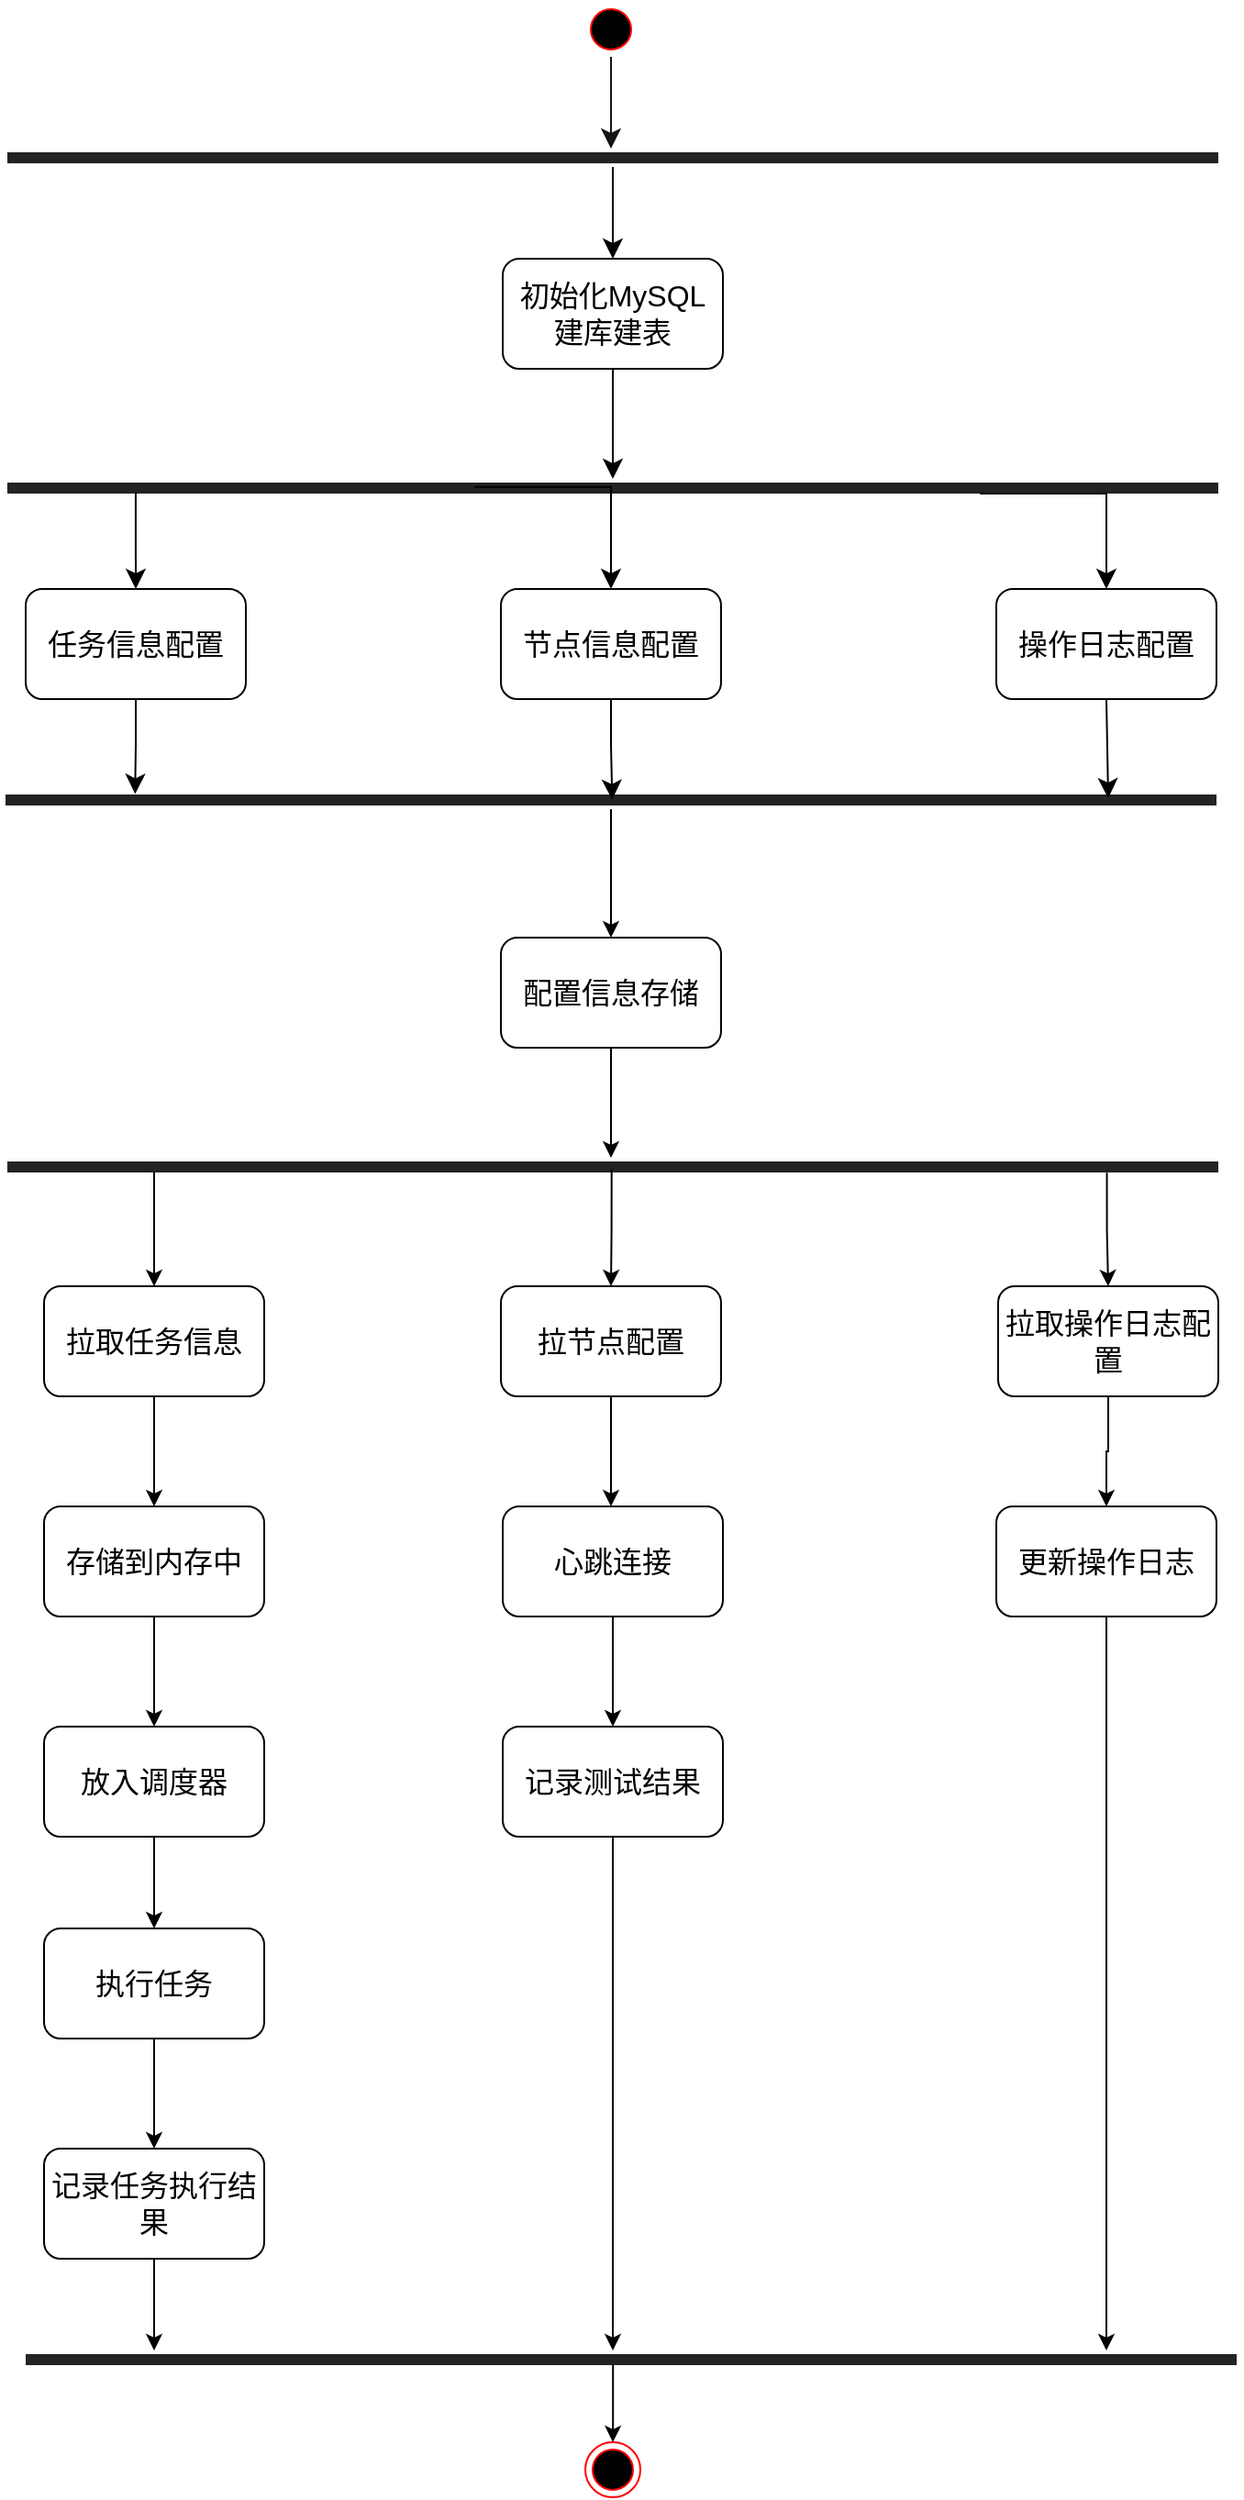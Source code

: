 <mxfile version="21.6.8" type="github">
  <diagram name="第 1 页" id="Glrq0b3XtB9Ty7BmjGbc">
    <mxGraphModel dx="1060" dy="562" grid="1" gridSize="10" guides="1" tooltips="1" connect="1" arrows="1" fold="1" page="1" pageScale="1" pageWidth="827" pageHeight="1169" math="0" shadow="0">
      <root>
        <mxCell id="0" />
        <mxCell id="1" parent="0" />
        <mxCell id="0Vx3oVSOO34UToJLFlZD-5" value="" style="ellipse;html=1;shape=startState;fillColor=#000000;strokeColor=#ff0000;" parent="1" vertex="1">
          <mxGeometry x="384" y="80" width="30" height="30" as="geometry" />
        </mxCell>
        <mxCell id="0Vx3oVSOO34UToJLFlZD-6" value="" style="edgeStyle=orthogonalEdgeStyle;html=1;verticalAlign=bottom;endArrow=classic;endSize=8;strokeColor=#151313;rounded=0;endFill=1;" parent="1" source="0Vx3oVSOO34UToJLFlZD-5" edge="1">
          <mxGeometry relative="1" as="geometry">
            <mxPoint x="399" y="160" as="targetPoint" />
          </mxGeometry>
        </mxCell>
        <mxCell id="0Vx3oVSOO34UToJLFlZD-9" value="" style="shape=line;html=1;strokeWidth=6;strokeColor=#242323;" parent="1" vertex="1">
          <mxGeometry x="70" y="160" width="660" height="10" as="geometry" />
        </mxCell>
        <mxCell id="0Vx3oVSOO34UToJLFlZD-10" value="" style="edgeStyle=orthogonalEdgeStyle;html=1;verticalAlign=bottom;endArrow=classic;endSize=8;strokeColor=#000000;rounded=0;endFill=1;" parent="1" source="0Vx3oVSOO34UToJLFlZD-9" edge="1">
          <mxGeometry relative="1" as="geometry">
            <mxPoint x="400" y="220" as="targetPoint" />
          </mxGeometry>
        </mxCell>
        <mxCell id="0Vx3oVSOO34UToJLFlZD-12" value="&lt;font style=&quot;font-size: 16px;&quot;&gt;初始化MySQL&lt;br&gt;建库建表&lt;/font&gt;" style="rounded=1;whiteSpace=wrap;html=1;" parent="1" vertex="1">
          <mxGeometry x="340" y="220" width="120" height="60" as="geometry" />
        </mxCell>
        <mxCell id="0Vx3oVSOO34UToJLFlZD-15" value="" style="edgeStyle=orthogonalEdgeStyle;html=1;verticalAlign=bottom;endArrow=classic;endSize=8;strokeColor=#000000;rounded=0;exitX=0.5;exitY=1;exitDx=0;exitDy=0;endFill=1;" parent="1" source="0Vx3oVSOO34UToJLFlZD-12" edge="1">
          <mxGeometry relative="1" as="geometry">
            <mxPoint x="400" y="340" as="targetPoint" />
            <mxPoint x="410" y="180" as="sourcePoint" />
          </mxGeometry>
        </mxCell>
        <mxCell id="0Vx3oVSOO34UToJLFlZD-18" value="" style="shape=line;html=1;strokeWidth=6;strokeColor=#242323;" parent="1" vertex="1">
          <mxGeometry x="70" y="340" width="660" height="10" as="geometry" />
        </mxCell>
        <mxCell id="0Vx3oVSOO34UToJLFlZD-25" value="" style="edgeStyle=orthogonalEdgeStyle;html=1;verticalAlign=bottom;endArrow=classic;endSize=8;strokeColor=#000000;rounded=0;entryX=0.5;entryY=0;entryDx=0;entryDy=0;exitX=0.106;exitY=0.743;exitDx=0;exitDy=0;exitPerimeter=0;endFill=1;" parent="1" source="0Vx3oVSOO34UToJLFlZD-18" target="0Vx3oVSOO34UToJLFlZD-26" edge="1">
          <mxGeometry relative="1" as="geometry">
            <mxPoint x="270" y="410" as="targetPoint" />
            <mxPoint x="300" y="348" as="sourcePoint" />
          </mxGeometry>
        </mxCell>
        <mxCell id="0Vx3oVSOO34UToJLFlZD-26" value="&lt;font style=&quot;font-size: 16px;&quot;&gt;任务信息配置&lt;/font&gt;" style="rounded=1;whiteSpace=wrap;html=1;" parent="1" vertex="1">
          <mxGeometry x="80" y="400" width="120" height="60" as="geometry" />
        </mxCell>
        <mxCell id="0Vx3oVSOO34UToJLFlZD-28" value="&lt;font style=&quot;font-size: 16px;&quot;&gt;节点信息配置&lt;/font&gt;" style="rounded=1;whiteSpace=wrap;html=1;" parent="1" vertex="1">
          <mxGeometry x="339" y="400" width="120" height="60" as="geometry" />
        </mxCell>
        <mxCell id="0Vx3oVSOO34UToJLFlZD-29" value="" style="edgeStyle=orthogonalEdgeStyle;html=1;verticalAlign=bottom;endArrow=classic;endSize=8;strokeColor=#000000;rounded=0;entryX=0.5;entryY=0;entryDx=0;entryDy=0;endFill=1;" parent="1" target="0Vx3oVSOO34UToJLFlZD-30" edge="1">
          <mxGeometry relative="1" as="geometry">
            <mxPoint x="560" y="410" as="targetPoint" />
            <mxPoint x="600" y="348" as="sourcePoint" />
            <Array as="points">
              <mxPoint x="600" y="348" />
            </Array>
          </mxGeometry>
        </mxCell>
        <mxCell id="0Vx3oVSOO34UToJLFlZD-30" value="&lt;font style=&quot;font-size: 16px;&quot;&gt;操作日志配置&lt;/font&gt;" style="rounded=1;whiteSpace=wrap;html=1;" parent="1" vertex="1">
          <mxGeometry x="609" y="400" width="120" height="60" as="geometry" />
        </mxCell>
        <mxCell id="0Vx3oVSOO34UToJLFlZD-37" value="" style="edgeStyle=orthogonalEdgeStyle;html=1;verticalAlign=bottom;endArrow=classic;endSize=8;strokeColor=#000000;rounded=0;exitX=0.386;exitY=0.443;exitDx=0;exitDy=0;exitPerimeter=0;endFill=1;" parent="1" source="0Vx3oVSOO34UToJLFlZD-18" target="0Vx3oVSOO34UToJLFlZD-28" edge="1">
          <mxGeometry relative="1" as="geometry">
            <mxPoint x="140" y="410" as="targetPoint" />
            <mxPoint x="140" y="358" as="sourcePoint" />
            <Array as="points">
              <mxPoint x="399" y="344" />
            </Array>
          </mxGeometry>
        </mxCell>
        <mxCell id="0Vx3oVSOO34UToJLFlZD-50" style="edgeStyle=orthogonalEdgeStyle;rounded=0;orthogonalLoop=1;jettySize=auto;html=1;endArrow=classic;endFill=1;" parent="1" source="0Vx3oVSOO34UToJLFlZD-39" edge="1">
          <mxGeometry relative="1" as="geometry">
            <mxPoint x="399" y="590" as="targetPoint" />
          </mxGeometry>
        </mxCell>
        <mxCell id="0Vx3oVSOO34UToJLFlZD-39" value="" style="shape=line;html=1;strokeWidth=6;strokeColor=#242323;" parent="1" vertex="1">
          <mxGeometry x="69" y="510" width="660" height="10" as="geometry" />
        </mxCell>
        <mxCell id="0Vx3oVSOO34UToJLFlZD-40" value="" style="edgeStyle=orthogonalEdgeStyle;html=1;verticalAlign=bottom;endArrow=classic;endSize=8;strokeColor=#000000;rounded=0;exitX=0.5;exitY=1;exitDx=0;exitDy=0;entryX=0.107;entryY=0.171;entryDx=0;entryDy=0;entryPerimeter=0;endFill=1;" parent="1" source="0Vx3oVSOO34UToJLFlZD-26" target="0Vx3oVSOO34UToJLFlZD-39" edge="1">
          <mxGeometry relative="1" as="geometry">
            <mxPoint x="270" y="510" as="targetPoint" />
            <mxPoint x="140" y="470" as="sourcePoint" />
          </mxGeometry>
        </mxCell>
        <mxCell id="0Vx3oVSOO34UToJLFlZD-41" value="" style="edgeStyle=orthogonalEdgeStyle;html=1;verticalAlign=bottom;endArrow=classic;endSize=8;strokeColor=#000000;rounded=0;exitX=0.5;exitY=1;exitDx=0;exitDy=0;entryX=0.501;entryY=0.48;entryDx=0;entryDy=0;entryPerimeter=0;endFill=1;" parent="1" source="0Vx3oVSOO34UToJLFlZD-28" target="0Vx3oVSOO34UToJLFlZD-39" edge="1">
          <mxGeometry relative="1" as="geometry">
            <mxPoint x="280" y="520" as="targetPoint" />
            <mxPoint x="280" y="470" as="sourcePoint" />
            <Array as="points">
              <mxPoint x="399" y="485" />
              <mxPoint x="400" y="485" />
            </Array>
          </mxGeometry>
        </mxCell>
        <mxCell id="0Vx3oVSOO34UToJLFlZD-42" value="" style="html=1;verticalAlign=bottom;endArrow=classic;endSize=8;strokeColor=#000000;rounded=0;exitX=0.5;exitY=1;exitDx=0;exitDy=0;endFill=1;" parent="1" source="0Vx3oVSOO34UToJLFlZD-30" edge="1">
          <mxGeometry relative="1" as="geometry">
            <mxPoint x="670" y="514" as="targetPoint" />
            <mxPoint x="424" y="470" as="sourcePoint" />
          </mxGeometry>
        </mxCell>
        <mxCell id="0Vx3oVSOO34UToJLFlZD-48" style="edgeStyle=orthogonalEdgeStyle;rounded=0;orthogonalLoop=1;jettySize=auto;html=1;exitX=0.5;exitY=1;exitDx=0;exitDy=0;endArrow=classic;endFill=1;" parent="1" source="0Vx3oVSOO34UToJLFlZD-45" edge="1">
          <mxGeometry relative="1" as="geometry">
            <mxPoint x="399" y="710" as="targetPoint" />
          </mxGeometry>
        </mxCell>
        <mxCell id="0Vx3oVSOO34UToJLFlZD-45" value="&lt;font style=&quot;font-size: 16px;&quot;&gt;配置信息存储&lt;/font&gt;" style="rounded=1;whiteSpace=wrap;html=1;" parent="1" vertex="1">
          <mxGeometry x="339" y="590" width="120" height="60" as="geometry" />
        </mxCell>
        <mxCell id="0Vx3oVSOO34UToJLFlZD-52" style="edgeStyle=orthogonalEdgeStyle;rounded=0;orthogonalLoop=1;jettySize=auto;html=1;endArrow=classic;endFill=1;entryX=0.5;entryY=0;entryDx=0;entryDy=0;exitX=0.119;exitY=0.718;exitDx=0;exitDy=0;exitPerimeter=0;" parent="1" source="0Vx3oVSOO34UToJLFlZD-47" target="0Vx3oVSOO34UToJLFlZD-53" edge="1">
          <mxGeometry relative="1" as="geometry">
            <mxPoint x="400" y="780" as="targetPoint" />
            <Array as="points">
              <mxPoint x="150" y="717" />
            </Array>
          </mxGeometry>
        </mxCell>
        <mxCell id="0Vx3oVSOO34UToJLFlZD-47" value="" style="shape=line;html=1;strokeWidth=6;strokeColor=#242323;" parent="1" vertex="1">
          <mxGeometry x="70" y="710" width="660" height="10" as="geometry" />
        </mxCell>
        <mxCell id="0Vx3oVSOO34UToJLFlZD-54" style="edgeStyle=orthogonalEdgeStyle;rounded=0;orthogonalLoop=1;jettySize=auto;html=1;endArrow=classic;endFill=1;" parent="1" source="0Vx3oVSOO34UToJLFlZD-53" edge="1">
          <mxGeometry relative="1" as="geometry">
            <mxPoint x="150" y="900" as="targetPoint" />
          </mxGeometry>
        </mxCell>
        <mxCell id="0Vx3oVSOO34UToJLFlZD-53" value="&lt;font style=&quot;font-size: 16px;&quot;&gt;拉取任务信息&lt;/font&gt;" style="rounded=1;whiteSpace=wrap;html=1;" parent="1" vertex="1">
          <mxGeometry x="90" y="780" width="120" height="60" as="geometry" />
        </mxCell>
        <mxCell id="0Vx3oVSOO34UToJLFlZD-56" style="edgeStyle=orthogonalEdgeStyle;rounded=0;orthogonalLoop=1;jettySize=auto;html=1;" parent="1" source="0Vx3oVSOO34UToJLFlZD-55" edge="1">
          <mxGeometry relative="1" as="geometry">
            <mxPoint x="150" y="1020" as="targetPoint" />
          </mxGeometry>
        </mxCell>
        <mxCell id="0Vx3oVSOO34UToJLFlZD-55" value="&lt;font style=&quot;font-size: 16px;&quot;&gt;存储到内存中&lt;/font&gt;" style="rounded=1;whiteSpace=wrap;html=1;" parent="1" vertex="1">
          <mxGeometry x="90" y="900" width="120" height="60" as="geometry" />
        </mxCell>
        <mxCell id="J2vU1vvBOJOAfhPdf1G4-11" style="edgeStyle=orthogonalEdgeStyle;rounded=0;orthogonalLoop=1;jettySize=auto;html=1;exitX=0.5;exitY=1;exitDx=0;exitDy=0;entryX=0.5;entryY=0;entryDx=0;entryDy=0;" parent="1" source="0Vx3oVSOO34UToJLFlZD-57" target="0Vx3oVSOO34UToJLFlZD-59" edge="1">
          <mxGeometry relative="1" as="geometry" />
        </mxCell>
        <mxCell id="0Vx3oVSOO34UToJLFlZD-57" value="&lt;font style=&quot;font-size: 16px;&quot;&gt;放入调度器&lt;/font&gt;" style="rounded=1;whiteSpace=wrap;html=1;" parent="1" vertex="1">
          <mxGeometry x="90" y="1020" width="120" height="60" as="geometry" />
        </mxCell>
        <mxCell id="J2vU1vvBOJOAfhPdf1G4-14" style="edgeStyle=orthogonalEdgeStyle;rounded=0;orthogonalLoop=1;jettySize=auto;html=1;entryX=0.5;entryY=0;entryDx=0;entryDy=0;" parent="1" source="0Vx3oVSOO34UToJLFlZD-59" target="0Vx3oVSOO34UToJLFlZD-62" edge="1">
          <mxGeometry relative="1" as="geometry" />
        </mxCell>
        <mxCell id="0Vx3oVSOO34UToJLFlZD-59" value="&lt;font style=&quot;font-size: 16px;&quot;&gt;执行任务&lt;/font&gt;" style="rounded=1;whiteSpace=wrap;html=1;" parent="1" vertex="1">
          <mxGeometry x="90" y="1130" width="120" height="60" as="geometry" />
        </mxCell>
        <mxCell id="J2vU1vvBOJOAfhPdf1G4-20" style="edgeStyle=orthogonalEdgeStyle;rounded=0;orthogonalLoop=1;jettySize=auto;html=1;" parent="1" source="0Vx3oVSOO34UToJLFlZD-62" edge="1">
          <mxGeometry relative="1" as="geometry">
            <mxPoint x="150" y="1360.0" as="targetPoint" />
          </mxGeometry>
        </mxCell>
        <mxCell id="0Vx3oVSOO34UToJLFlZD-62" value="&lt;font style=&quot;font-size: 16px;&quot;&gt;记录任务执行结果&lt;/font&gt;" style="rounded=1;whiteSpace=wrap;html=1;" parent="1" vertex="1">
          <mxGeometry x="90" y="1250" width="120" height="60" as="geometry" />
        </mxCell>
        <mxCell id="0Vx3oVSOO34UToJLFlZD-66" value="" style="ellipse;html=1;shape=endState;fillColor=#000000;strokeColor=#ff0000;" parent="1" vertex="1">
          <mxGeometry x="385" y="1410" width="30" height="30" as="geometry" />
        </mxCell>
        <mxCell id="J2vU1vvBOJOAfhPdf1G4-3" style="edgeStyle=orthogonalEdgeStyle;rounded=0;orthogonalLoop=1;jettySize=auto;html=1;exitX=0.499;exitY=0.627;exitDx=0;exitDy=0;endArrow=classic;endFill=1;exitPerimeter=0;entryX=0.5;entryY=0;entryDx=0;entryDy=0;" parent="1" source="0Vx3oVSOO34UToJLFlZD-47" target="J2vU1vvBOJOAfhPdf1G4-4" edge="1">
          <mxGeometry relative="1" as="geometry">
            <mxPoint x="318" y="780" as="targetPoint" />
            <mxPoint x="409" y="660" as="sourcePoint" />
          </mxGeometry>
        </mxCell>
        <mxCell id="J2vU1vvBOJOAfhPdf1G4-9" style="edgeStyle=orthogonalEdgeStyle;rounded=0;orthogonalLoop=1;jettySize=auto;html=1;" parent="1" source="J2vU1vvBOJOAfhPdf1G4-4" edge="1">
          <mxGeometry relative="1" as="geometry">
            <mxPoint x="399" y="900" as="targetPoint" />
          </mxGeometry>
        </mxCell>
        <mxCell id="J2vU1vvBOJOAfhPdf1G4-4" value="&lt;font style=&quot;font-size: 16px;&quot;&gt;拉节点配置&lt;/font&gt;" style="rounded=1;whiteSpace=wrap;html=1;" parent="1" vertex="1">
          <mxGeometry x="339" y="780" width="120" height="60" as="geometry" />
        </mxCell>
        <mxCell id="J2vU1vvBOJOAfhPdf1G4-24" style="edgeStyle=orthogonalEdgeStyle;rounded=0;orthogonalLoop=1;jettySize=auto;html=1;entryX=0.5;entryY=0;entryDx=0;entryDy=0;" parent="1" source="J2vU1vvBOJOAfhPdf1G4-6" target="J2vU1vvBOJOAfhPdf1G4-16" edge="1">
          <mxGeometry relative="1" as="geometry" />
        </mxCell>
        <mxCell id="J2vU1vvBOJOAfhPdf1G4-6" value="&lt;font style=&quot;font-size: 16px;&quot;&gt;拉取操作日志配置&lt;/font&gt;" style="rounded=1;whiteSpace=wrap;html=1;" parent="1" vertex="1">
          <mxGeometry x="610" y="780" width="120" height="60" as="geometry" />
        </mxCell>
        <mxCell id="J2vU1vvBOJOAfhPdf1G4-8" style="edgeStyle=orthogonalEdgeStyle;rounded=0;orthogonalLoop=1;jettySize=auto;html=1;exitX=0.908;exitY=0.814;exitDx=0;exitDy=0;endArrow=classic;endFill=1;exitPerimeter=0;" parent="1" source="0Vx3oVSOO34UToJLFlZD-47" target="J2vU1vvBOJOAfhPdf1G4-6" edge="1">
          <mxGeometry relative="1" as="geometry">
            <mxPoint x="590" y="834" as="targetPoint" />
            <mxPoint x="590" y="770" as="sourcePoint" />
          </mxGeometry>
        </mxCell>
        <mxCell id="J2vU1vvBOJOAfhPdf1G4-21" style="edgeStyle=orthogonalEdgeStyle;rounded=0;orthogonalLoop=1;jettySize=auto;html=1;entryX=0.5;entryY=0;entryDx=0;entryDy=0;" parent="1" source="J2vU1vvBOJOAfhPdf1G4-10" target="J2vU1vvBOJOAfhPdf1G4-15" edge="1">
          <mxGeometry relative="1" as="geometry" />
        </mxCell>
        <mxCell id="J2vU1vvBOJOAfhPdf1G4-10" value="&lt;font style=&quot;font-size: 16px;&quot;&gt;心跳连接&lt;/font&gt;" style="rounded=1;whiteSpace=wrap;html=1;" parent="1" vertex="1">
          <mxGeometry x="340" y="900" width="120" height="60" as="geometry" />
        </mxCell>
        <mxCell id="J2vU1vvBOJOAfhPdf1G4-22" style="edgeStyle=orthogonalEdgeStyle;rounded=0;orthogonalLoop=1;jettySize=auto;html=1;" parent="1" source="J2vU1vvBOJOAfhPdf1G4-15" edge="1">
          <mxGeometry relative="1" as="geometry">
            <mxPoint x="400" y="1360" as="targetPoint" />
          </mxGeometry>
        </mxCell>
        <mxCell id="J2vU1vvBOJOAfhPdf1G4-15" value="&lt;font style=&quot;font-size: 16px;&quot;&gt;记录测试结果&lt;/font&gt;" style="rounded=1;whiteSpace=wrap;html=1;" parent="1" vertex="1">
          <mxGeometry x="340" y="1020" width="120" height="60" as="geometry" />
        </mxCell>
        <mxCell id="J2vU1vvBOJOAfhPdf1G4-23" style="edgeStyle=orthogonalEdgeStyle;rounded=0;orthogonalLoop=1;jettySize=auto;html=1;" parent="1" source="J2vU1vvBOJOAfhPdf1G4-16" edge="1">
          <mxGeometry relative="1" as="geometry">
            <mxPoint x="669" y="1360" as="targetPoint" />
          </mxGeometry>
        </mxCell>
        <mxCell id="J2vU1vvBOJOAfhPdf1G4-16" value="&lt;font style=&quot;font-size: 16px;&quot;&gt;更新操作日志&lt;/font&gt;" style="rounded=1;whiteSpace=wrap;html=1;" parent="1" vertex="1">
          <mxGeometry x="609" y="900" width="120" height="60" as="geometry" />
        </mxCell>
        <mxCell id="5oKLTQHLXx1WVfYsOVwD-1" style="edgeStyle=orthogonalEdgeStyle;rounded=0;orthogonalLoop=1;jettySize=auto;html=1;entryX=0.5;entryY=0;entryDx=0;entryDy=0;exitX=0.485;exitY=0.772;exitDx=0;exitDy=0;exitPerimeter=0;" edge="1" parent="1" source="J2vU1vvBOJOAfhPdf1G4-18" target="0Vx3oVSOO34UToJLFlZD-66">
          <mxGeometry relative="1" as="geometry">
            <Array as="points">
              <mxPoint x="400" y="1400" />
              <mxPoint x="400" y="1400" />
            </Array>
          </mxGeometry>
        </mxCell>
        <mxCell id="J2vU1vvBOJOAfhPdf1G4-18" value="" style="shape=line;html=1;strokeWidth=6;strokeColor=#242323;" parent="1" vertex="1">
          <mxGeometry x="80" y="1360" width="660" height="10" as="geometry" />
        </mxCell>
      </root>
    </mxGraphModel>
  </diagram>
</mxfile>
